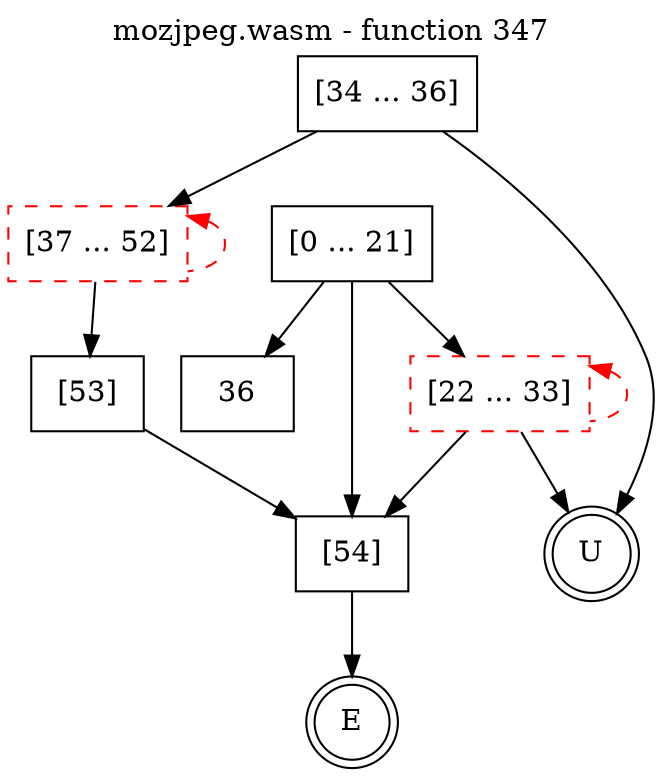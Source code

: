 digraph finite_state_machine {
    label = "mozjpeg.wasm - function 347"
    labelloc =  t
    labelfontsize = 16
    labelfontcolor = black
    labelfontname = "Helvetica"
    node [shape = doublecircle]; E U ;
    node [shape = box];
    node [shape=box, color=black, style=solid] 0[label="[0 ... 21]"]
    node [shape=box, color=red, style=dashed] 22[label="[22 ... 33]"]
    node [shape=box, color=black, style=solid] 34[label="[34 ... 36]"]
    node [shape=box, color=red, style=dashed] 37[label="[37 ... 52]"]
    node [shape=box, color=black, style=solid] 53[label="[53]"]
    node [shape=box, color=black, style=solid] 54[label="[54]"]
    node [shape=box, color=black, style=solid] U[label="U"]
    0 -> 22;
    0 -> 36;
    0 -> 54;
    22 -> 54;
    22 -> U;
    22 -> 22[style="dashed" color="red" dir=back];
    34 -> 37;
    34 -> U;
    37 -> 53;
    37 -> 37[style="dashed" color="red" dir=back];
    53 -> 54;
    54 -> E;
}
